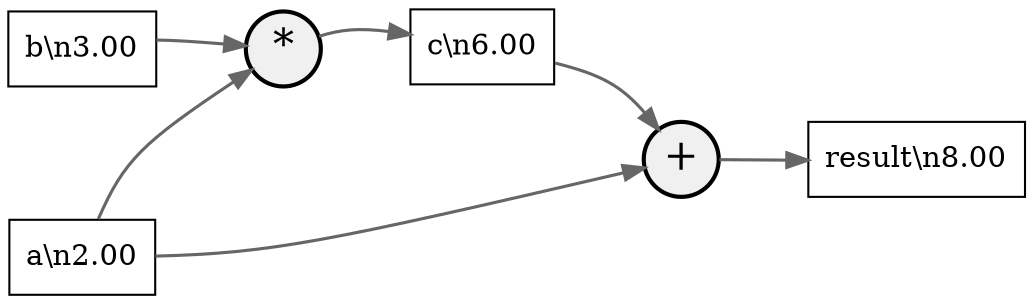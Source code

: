 digraph  {
	nodesep="0.8";rankdir="LR";ranksep="0.6";splines="curved";
	n1[fillcolor="white",label="{a\\n2.00}",shape="record",style="filled"];
	n2[fillcolor="white",label="{b\\n3.00}",shape="record",style="filled"];
	n3[fillcolor="white",label="{c\\n6.00}",shape="record",style="filled"];
	n5[fillcolor="#f0f0f0",fixedsize="true",fontsize="20",height="0.5",label="*",margin="0",pad="0.2",penwidth="2",shape="circle",style="filled",width="0.5"];
	n4[fillcolor="white",label="{result\\n8.00}",shape="record",style="filled"];
	n6[fillcolor="#f0f0f0",fixedsize="true",fontsize="20",height="0.5",label="+",margin="0",pad="0.2",penwidth="2",shape="circle",style="filled",width="0.5"];
	n1->n5[color="#666666",penwidth="1.5"];
	n1->n6[color="#666666",penwidth="1.5"];
	n2->n5[color="#666666",penwidth="1.5"];
	n3->n6[color="#666666",penwidth="1.5"];
	n5->n3[color="#666666",penwidth="1.5"];
	n6->n4[color="#666666",penwidth="1.5"];
	
}

